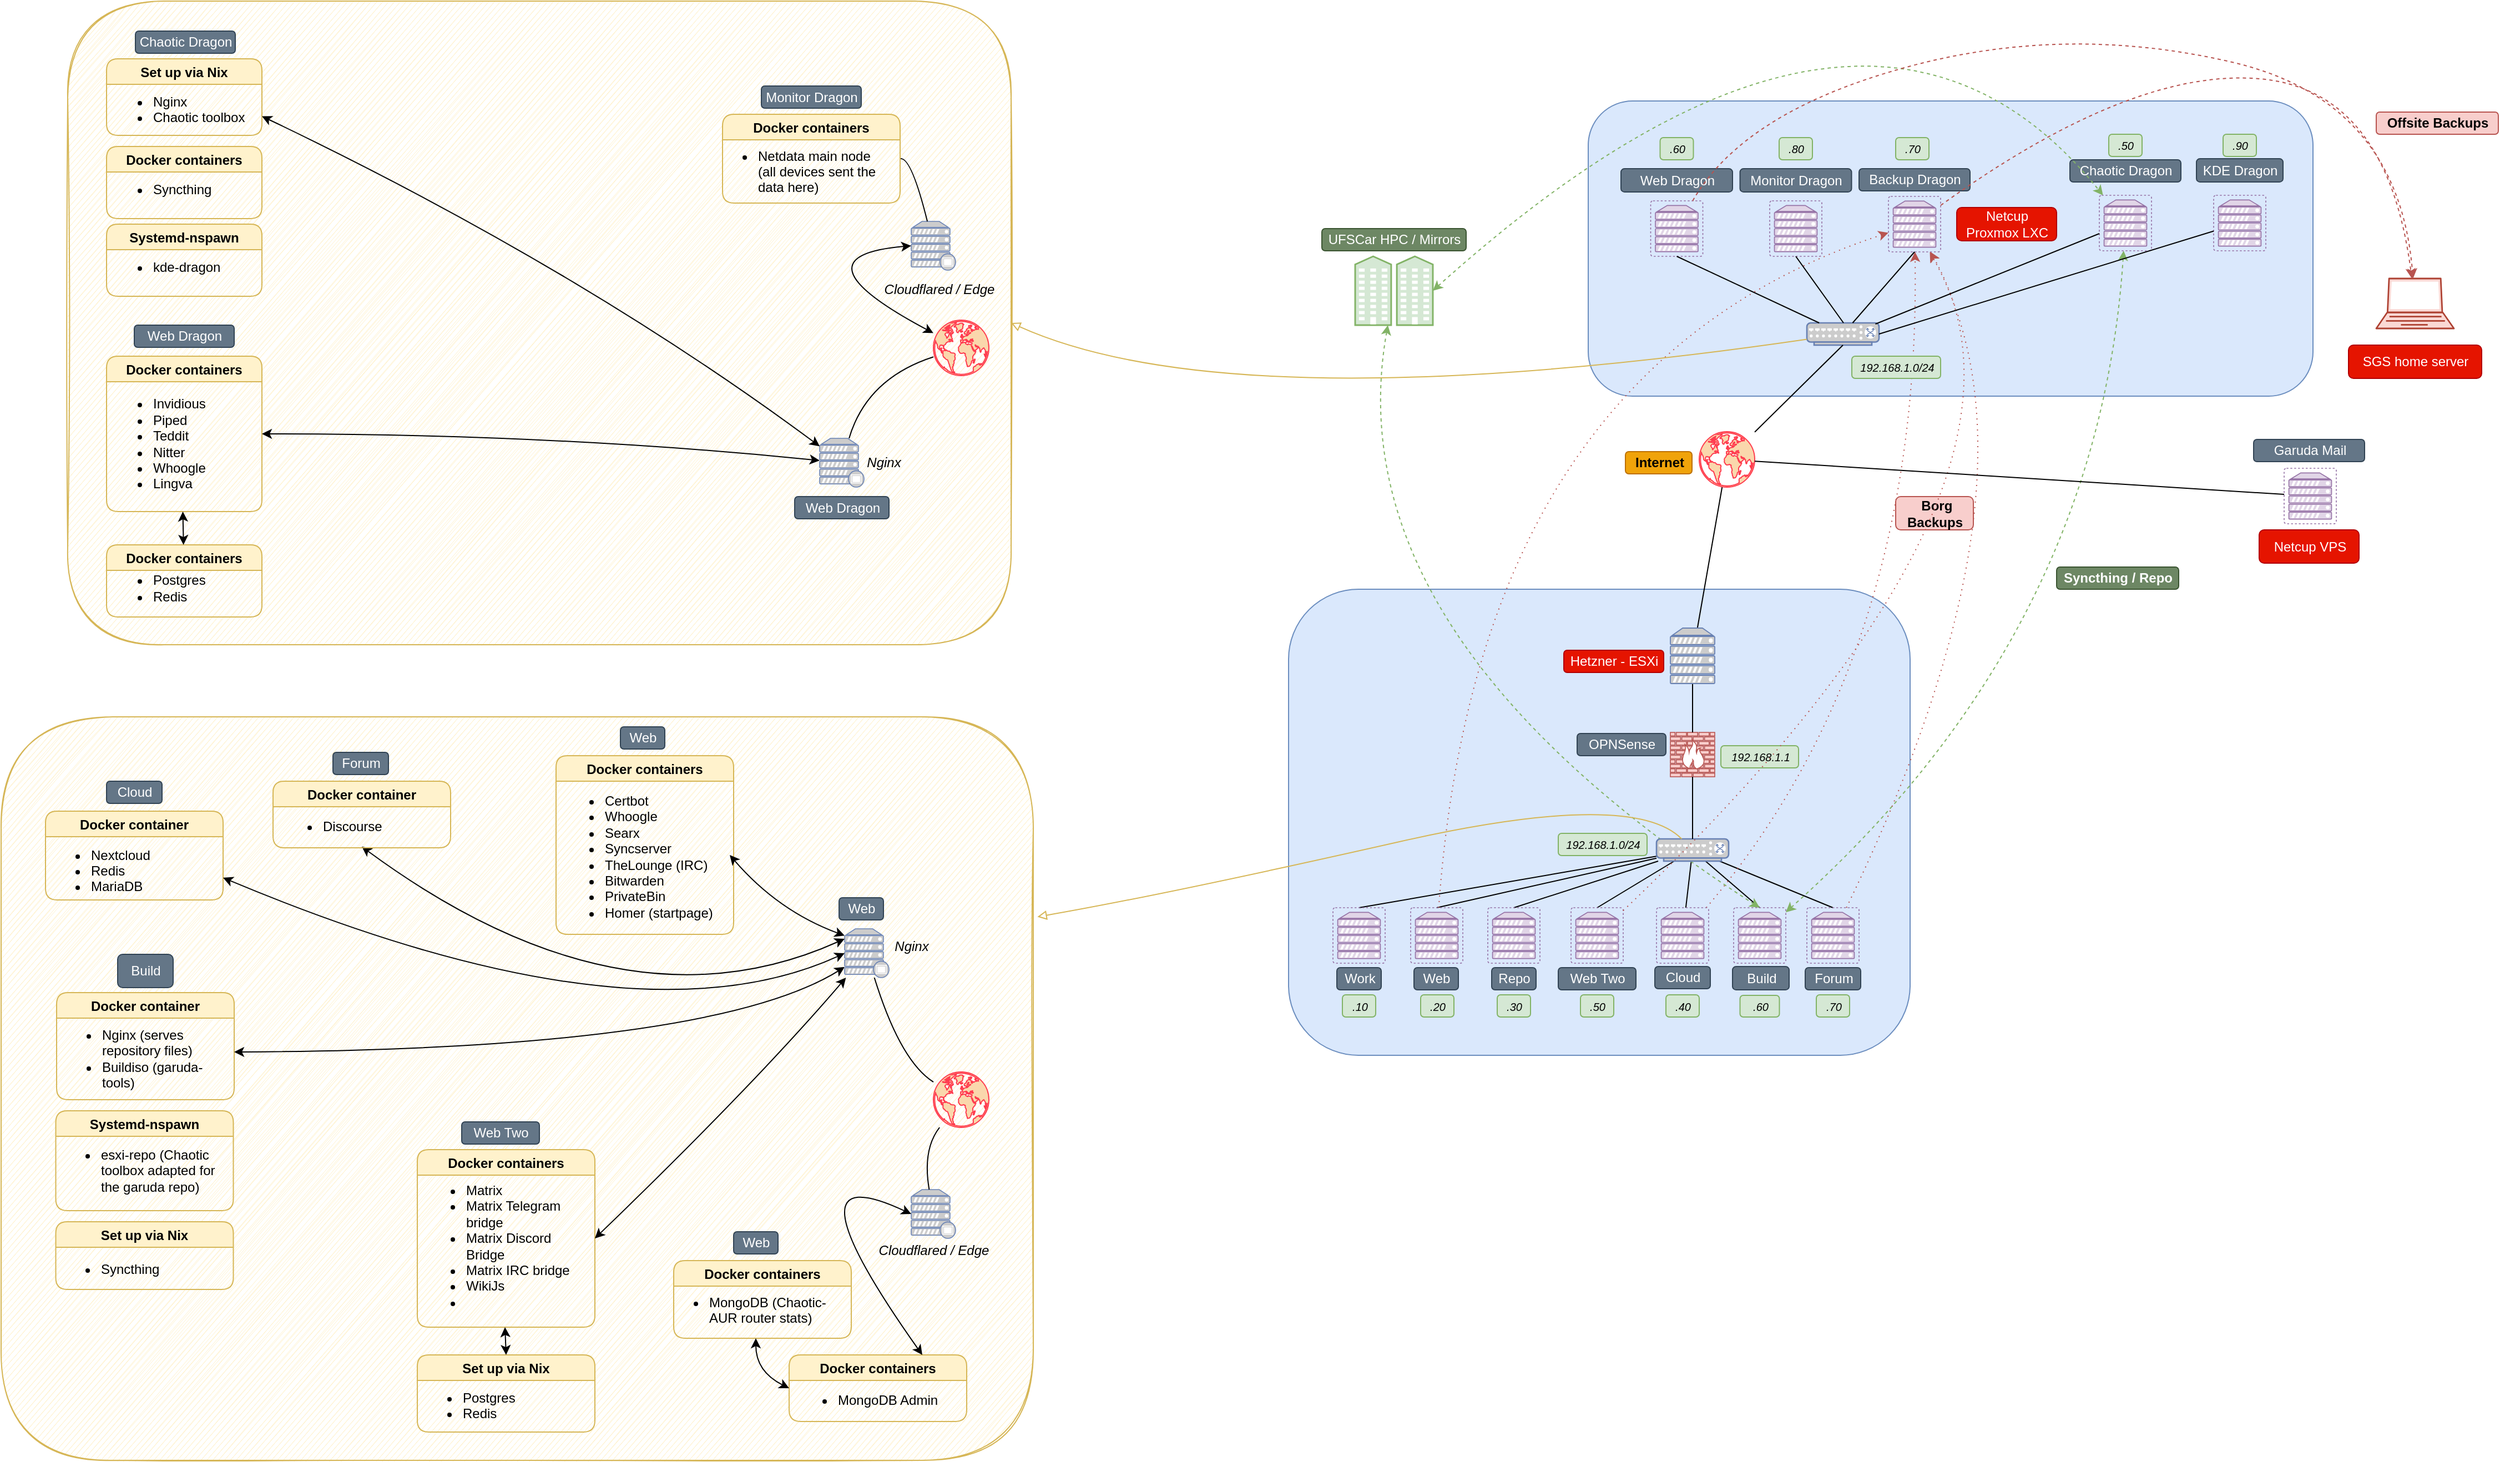 <mxfile version="20.8.16" type="device"><diagram id="fbA6EwuqEzyHCkb1Llvy" name="Page-1"><mxGraphModel dx="2993" dy="3014" grid="1" gridSize="10" guides="1" tooltips="1" connect="1" arrows="1" fold="1" page="1" pageScale="1" pageWidth="1200" pageHeight="1920" math="0" shadow="0"><root><mxCell id="0"/><mxCell id="1" parent="0"/><mxCell id="cu6wF_tERlRsYB8pE3Nw-59" value="" style="rounded=1;whiteSpace=wrap;html=1;fillColor=#dae8fc;strokeColor=#6c8ebf;fontFamily=Helvetica;" parent="1" vertex="1"><mxGeometry x="250" y="70" width="653" height="266" as="geometry"/></mxCell><mxCell id="cu6wF_tERlRsYB8pE3Nw-45" value="" style="rounded=1;whiteSpace=wrap;html=1;fillColor=#dae8fc;strokeColor=#6c8ebf;fontFamily=Helvetica;" parent="1" vertex="1"><mxGeometry x="-20" y="510" width="560" height="420" as="geometry"/></mxCell><mxCell id="cu6wF_tERlRsYB8pE3Nw-2" value="Internet" style="text;html=1;align=center;verticalAlign=middle;resizable=0;points=[];autosize=1;strokeColor=#BD7000;fillColor=#f0a30a;fontColor=#000000;rounded=1;fontFamily=Helvetica;fontStyle=1" parent="1" vertex="1"><mxGeometry x="283.5" y="386" width="60" height="20" as="geometry"/></mxCell><mxCell id="cu6wF_tERlRsYB8pE3Nw-15" value="Hetzner - ESXi" style="text;html=1;align=center;verticalAlign=middle;resizable=0;points=[];autosize=1;strokeColor=#B20000;fillColor=#e51400;fontColor=#ffffff;rounded=1;glass=0;fontFamily=Helvetica;" parent="1" vertex="1"><mxGeometry x="228" y="565" width="90" height="20" as="geometry"/></mxCell><mxCell id="cu6wF_tERlRsYB8pE3Nw-16" value="" style="verticalAlign=top;verticalLabelPosition=bottom;labelPosition=center;align=center;html=1;outlineConnect=0;fillColor=#f8cecc;strokeColor=#b85450;gradientDirection=north;strokeWidth=2;shape=mxgraph.networks.firewall;fontFamily=Helvetica;" parent="1" vertex="1"><mxGeometry x="324" y="639" width="40" height="40" as="geometry"/></mxCell><mxCell id="cu6wF_tERlRsYB8pE3Nw-17" value="OPNSense" style="text;html=1;align=center;verticalAlign=middle;resizable=0;points=[];autosize=1;strokeColor=#314354;fillColor=#647687;fontColor=#ffffff;rounded=1;fontFamily=Helvetica;" parent="1" vertex="1"><mxGeometry x="240" y="640" width="80" height="20" as="geometry"/></mxCell><mxCell id="cu6wF_tERlRsYB8pE3Nw-23" value="Web" style="text;html=1;align=center;verticalAlign=middle;resizable=0;points=[];autosize=1;strokeColor=#314354;fillColor=#647687;fontColor=#ffffff;rounded=1;fontFamily=Helvetica;" parent="1" vertex="1"><mxGeometry x="93" y="851" width="40" height="20" as="geometry"/></mxCell><mxCell id="cu6wF_tERlRsYB8pE3Nw-24" value="Repo" style="text;html=1;align=center;verticalAlign=middle;resizable=0;points=[];autosize=1;strokeColor=#314354;fillColor=#647687;fontColor=#ffffff;rounded=1;fontFamily=Helvetica;" parent="1" vertex="1"><mxGeometry x="163" y="851" width="40" height="20" as="geometry"/></mxCell><mxCell id="cu6wF_tERlRsYB8pE3Nw-28" value="Cloud" style="text;html=1;align=center;verticalAlign=middle;resizable=0;points=[];autosize=1;strokeColor=#314354;fillColor=#647687;fontColor=#ffffff;rounded=1;fontFamily=Helvetica;" parent="1" vertex="1"><mxGeometry x="310" y="850" width="50" height="20" as="geometry"/></mxCell><mxCell id="cu6wF_tERlRsYB8pE3Nw-30" value="Build" style="text;html=1;align=center;verticalAlign=middle;resizable=1;points=[];autosize=0;strokeColor=#314354;fillColor=#647687;fontColor=#ffffff;rounded=1;fontFamily=Helvetica;" parent="1" vertex="1"><mxGeometry x="380" y="850" width="51" height="21" as="geometry"/></mxCell><mxCell id="cu6wF_tERlRsYB8pE3Nw-32" value="Work" style="text;html=1;align=center;verticalAlign=middle;resizable=0;points=[];autosize=1;strokeColor=#314354;fillColor=#647687;fontColor=#ffffff;rounded=1;fontFamily=Helvetica;" parent="1" vertex="1"><mxGeometry x="23.5" y="851" width="40" height="20" as="geometry"/></mxCell><mxCell id="cu6wF_tERlRsYB8pE3Nw-33" value="" style="endArrow=none;html=1;rounded=0;startArrow=none;fontFamily=Helvetica;exitX=0.5;exitY=0;exitDx=0;exitDy=0;exitPerimeter=0;" parent="1" source="gMbbyRp6VYRb28ZjmOgK-42" target="gMbbyRp6VYRb28ZjmOgK-39" edge="1"><mxGeometry width="50" height="50" relative="1" as="geometry"><mxPoint x="180" y="1040" as="sourcePoint"/><mxPoint x="160" y="680" as="targetPoint"/></mxGeometry></mxCell><mxCell id="cu6wF_tERlRsYB8pE3Nw-34" value="" style="endArrow=none;html=1;rounded=0;fontFamily=Helvetica;exitX=0.5;exitY=0;exitDx=0;exitDy=0;exitPerimeter=0;" parent="1" source="gMbbyRp6VYRb28ZjmOgK-45" target="gMbbyRp6VYRb28ZjmOgK-39" edge="1"><mxGeometry width="50" height="50" relative="1" as="geometry"><mxPoint x="213" y="811.801" as="sourcePoint"/><mxPoint x="243.84" y="678" as="targetPoint"/></mxGeometry></mxCell><mxCell id="cu6wF_tERlRsYB8pE3Nw-35" value="" style="endArrow=none;html=1;rounded=0;fontFamily=Helvetica;exitX=0.5;exitY=0;exitDx=0;exitDy=0;exitPerimeter=0;" parent="1" source="gMbbyRp6VYRb28ZjmOgK-46" target="gMbbyRp6VYRb28ZjmOgK-39" edge="1"><mxGeometry width="50" height="50" relative="1" as="geometry"><mxPoint x="293" y="800.31" as="sourcePoint"/><mxPoint x="272.742" y="650" as="targetPoint"/></mxGeometry></mxCell><mxCell id="cu6wF_tERlRsYB8pE3Nw-36" value="" style="endArrow=none;html=1;rounded=0;fontFamily=Helvetica;" parent="1" source="gMbbyRp6VYRb28ZjmOgK-47" target="gMbbyRp6VYRb28ZjmOgK-39" edge="1"><mxGeometry width="50" height="50" relative="1" as="geometry"><mxPoint x="349.403" y="797" as="sourcePoint"/><mxPoint x="283.065" y="650" as="targetPoint"/></mxGeometry></mxCell><mxCell id="cu6wF_tERlRsYB8pE3Nw-37" value="" style="endArrow=none;html=1;rounded=0;fontFamily=Helvetica;exitX=0.5;exitY=0;exitDx=0;exitDy=0;exitPerimeter=0;" parent="1" source="gMbbyRp6VYRb28ZjmOgK-48" target="gMbbyRp6VYRb28ZjmOgK-39" edge="1"><mxGeometry width="50" height="50" relative="1" as="geometry"><mxPoint x="413" y="804.697" as="sourcePoint"/><mxPoint x="293.065" y="660" as="targetPoint"/></mxGeometry></mxCell><mxCell id="cu6wF_tERlRsYB8pE3Nw-38" value="" style="endArrow=none;html=1;rounded=0;fontFamily=Helvetica;exitX=0.5;exitY=0;exitDx=0;exitDy=0;exitPerimeter=0;" parent="1" source="gMbbyRp6VYRb28ZjmOgK-49" target="gMbbyRp6VYRb28ZjmOgK-39" edge="1"><mxGeometry width="50" height="50" relative="1" as="geometry"><mxPoint x="493" y="812.888" as="sourcePoint"/><mxPoint x="303.065" y="670" as="targetPoint"/></mxGeometry></mxCell><mxCell id="cu6wF_tERlRsYB8pE3Nw-40" value="Forum" style="text;html=1;align=center;verticalAlign=middle;resizable=0;points=[];autosize=1;strokeColor=#314354;fillColor=#647687;fontColor=#ffffff;rounded=1;fontFamily=Helvetica;" parent="1" vertex="1"><mxGeometry x="445.5" y="851" width="50" height="20" as="geometry"/></mxCell><mxCell id="cu6wF_tERlRsYB8pE3Nw-41" value="" style="endArrow=none;html=1;rounded=0;fontFamily=Helvetica;exitX=0.5;exitY=0;exitDx=0;exitDy=0;exitPerimeter=0;" parent="1" source="gMbbyRp6VYRb28ZjmOgK-50" target="gMbbyRp6VYRb28ZjmOgK-39" edge="1"><mxGeometry width="50" height="50" relative="1" as="geometry"><mxPoint x="573" y="815.815" as="sourcePoint"/><mxPoint x="340" y="673.158" as="targetPoint"/></mxGeometry></mxCell><mxCell id="cu6wF_tERlRsYB8pE3Nw-42" value="" style="endArrow=none;html=1;rounded=0;fontFamily=Helvetica;" parent="1" source="cu6wF_tERlRsYB8pE3Nw-16" target="gMbbyRp6VYRb28ZjmOgK-53" edge="1"><mxGeometry width="50" height="50" relative="1" as="geometry"><mxPoint x="290" y="630" as="sourcePoint"/><mxPoint x="344.663" y="600" as="targetPoint"/></mxGeometry></mxCell><mxCell id="cu6wF_tERlRsYB8pE3Nw-54" value="" style="endArrow=none;html=1;rounded=0;fontFamily=Helvetica;" parent="1" source="gMbbyRp6VYRb28ZjmOgK-53" target="gMbbyRp6VYRb28ZjmOgK-61" edge="1"><mxGeometry width="50" height="50" relative="1" as="geometry"><mxPoint x="344.797" y="540" as="sourcePoint"/><mxPoint x="344" y="445" as="targetPoint"/></mxGeometry></mxCell><mxCell id="cu6wF_tERlRsYB8pE3Nw-57" value="Backup Dragon" style="text;html=1;align=center;verticalAlign=middle;resizable=0;points=[];autosize=1;strokeColor=#314354;fillColor=#647687;fontColor=#ffffff;rounded=1;fontFamily=Helvetica;" parent="1" vertex="1"><mxGeometry x="494" y="131" width="100" height="20" as="geometry"/></mxCell><mxCell id="cu6wF_tERlRsYB8pE3Nw-58" value="Chaotic Dragon" style="text;html=1;align=center;verticalAlign=middle;resizable=0;points=[];autosize=1;strokeColor=#314354;fillColor=#647687;fontColor=#ffffff;rounded=1;fontFamily=Helvetica;" parent="1" vertex="1"><mxGeometry x="684" y="123" width="100" height="20" as="geometry"/></mxCell><mxCell id="cu6wF_tERlRsYB8pE3Nw-60" value="Netcup &lt;br&gt;Proxmox LXC" style="text;html=1;align=center;verticalAlign=middle;resizable=0;points=[];autosize=1;strokeColor=#B20000;fillColor=#e51400;fontColor=#ffffff;rounded=1;fontFamily=Helvetica;" parent="1" vertex="1"><mxGeometry x="582" y="166" width="90" height="30" as="geometry"/></mxCell><mxCell id="gMbbyRp6VYRb28ZjmOgK-2" value="" style="verticalAlign=top;verticalLabelPosition=bottom;labelPosition=center;align=center;html=1;outlineConnect=0;fillColor=#fad9d5;strokeColor=#ae4132;gradientDirection=north;strokeWidth=2;shape=mxgraph.networks.laptop;fontFamily=Helvetica;" parent="1" vertex="1"><mxGeometry x="960" y="230" width="70" height="45" as="geometry"/></mxCell><mxCell id="gMbbyRp6VYRb28ZjmOgK-5" value="" style="endArrow=classic;html=1;fillColor=#f8cecc;strokeColor=#b85450;curved=1;dashed=1;fontFamily=Helvetica;" parent="1" source="gMbbyRp6VYRb28ZjmOgK-56" target="gMbbyRp6VYRb28ZjmOgK-2" edge="1"><mxGeometry width="50" height="50" relative="1" as="geometry"><mxPoint x="567" y="171.767" as="sourcePoint"/><mxPoint x="910" y="330" as="targetPoint"/><Array as="points"><mxPoint x="740" y="40"/><mxPoint x="970" y="60"/></Array></mxGeometry></mxCell><mxCell id="gMbbyRp6VYRb28ZjmOgK-6" value="Offsite Backups" style="text;html=1;align=center;verticalAlign=middle;resizable=0;points=[];autosize=1;strokeColor=#b85450;fillColor=#f8cecc;rounded=1;fontFamily=Helvetica;fontStyle=1" parent="1" vertex="1"><mxGeometry x="960" y="80" width="110" height="20" as="geometry"/></mxCell><mxCell id="gMbbyRp6VYRb28ZjmOgK-7" value="" style="curved=1;endArrow=classic;html=1;rounded=0;fillColor=#d5e8d4;strokeColor=#82b366;dashed=1;endFill=1;startArrow=classic;startFill=1;fontFamily=Helvetica;" parent="1" source="gMbbyRp6VYRb28ZjmOgK-48" target="gMbbyRp6VYRb28ZjmOgK-57" edge="1"><mxGeometry width="50" height="50" relative="1" as="geometry"><mxPoint x="100.638" y="205.0" as="sourcePoint"/><mxPoint x="687" y="173.897" as="targetPoint"/><Array as="points"><mxPoint x="710" y="550"/></Array></mxGeometry></mxCell><mxCell id="gMbbyRp6VYRb28ZjmOgK-14" value="" style="endArrow=classic;html=1;fillColor=#f8cecc;strokeColor=#b85450;curved=1;dashed=1;dashPattern=1 4;fontFamily=Helvetica;" parent="1" source="gMbbyRp6VYRb28ZjmOgK-42" target="gMbbyRp6VYRb28ZjmOgK-56" edge="1"><mxGeometry width="50" height="50" relative="1" as="geometry"><mxPoint x="114.807" y="797" as="sourcePoint"/><mxPoint x="527" y="193.196" as="targetPoint"/><Array as="points"><mxPoint x="150" y="310"/></Array></mxGeometry></mxCell><mxCell id="gMbbyRp6VYRb28ZjmOgK-15" value="" style="endArrow=classic;html=1;fillColor=#f8cecc;strokeColor=#b85450;curved=1;dashed=1;dashPattern=1 4;fontFamily=Helvetica;" parent="1" source="gMbbyRp6VYRb28ZjmOgK-50" target="gMbbyRp6VYRb28ZjmOgK-56" edge="1"><mxGeometry width="50" height="50" relative="1" as="geometry"><mxPoint x="597.672" y="797" as="sourcePoint"/><mxPoint x="560.789" y="212" as="targetPoint"/><Array as="points"><mxPoint x="670" y="410"/></Array></mxGeometry></mxCell><mxCell id="gMbbyRp6VYRb28ZjmOgK-16" value="" style="endArrow=classic;html=1;fillColor=#f8cecc;strokeColor=#b85450;curved=1;dashed=1;dashPattern=1 4;fontFamily=Helvetica;" parent="1" source="gMbbyRp6VYRb28ZjmOgK-47" target="gMbbyRp6VYRb28ZjmOgK-56" edge="1"><mxGeometry width="50" height="50" relative="1" as="geometry"><mxPoint x="371.643" y="797" as="sourcePoint"/><mxPoint x="547.196" y="212" as="targetPoint"/><Array as="points"><mxPoint x="550" y="570"/></Array></mxGeometry></mxCell><mxCell id="gMbbyRp6VYRb28ZjmOgK-18" value="&amp;nbsp;Borg &lt;br&gt;Backups" style="text;html=1;align=center;verticalAlign=middle;resizable=0;points=[];autosize=1;strokeColor=#b85450;fillColor=#f8cecc;rounded=1;fontFamily=Helvetica;fontStyle=1" parent="1" vertex="1"><mxGeometry x="527" y="426.5" width="70" height="30" as="geometry"/></mxCell><mxCell id="gMbbyRp6VYRb28ZjmOgK-22" value="" style="verticalAlign=top;verticalLabelPosition=bottom;labelPosition=center;align=center;html=1;outlineConnect=0;fillColor=#d5e8d4;strokeColor=#82b366;gradientDirection=north;strokeWidth=2;shape=mxgraph.networks.community;rounded=1;glass=0;fontFamily=Helvetica;" parent="1" vertex="1"><mxGeometry x="40" y="210" width="70" height="62" as="geometry"/></mxCell><mxCell id="gMbbyRp6VYRb28ZjmOgK-25" value="" style="curved=1;endArrow=classic;html=1;rounded=0;fillColor=#d5e8d4;strokeColor=#82b366;dashed=1;endFill=1;startArrow=classic;startFill=1;fontFamily=Helvetica;entryX=0.5;entryY=0;entryDx=0;entryDy=0;entryPerimeter=0;" parent="1" source="gMbbyRp6VYRb28ZjmOgK-22" target="gMbbyRp6VYRb28ZjmOgK-48" edge="1"><mxGeometry width="50" height="50" relative="1" as="geometry"><mxPoint x="92.727" y="280" as="sourcePoint"/><mxPoint x="178.188" y="797" as="targetPoint"/><Array as="points"><mxPoint x="20" y="550"/></Array></mxGeometry></mxCell><mxCell id="gMbbyRp6VYRb28ZjmOgK-26" value="" style="curved=1;endArrow=classic;html=1;rounded=0;fillColor=#d5e8d4;strokeColor=#82b366;dashed=1;endFill=1;startArrow=classic;startFill=1;exitX=1;exitY=0.5;exitDx=0;exitDy=0;exitPerimeter=0;fontFamily=Helvetica;" parent="1" source="gMbbyRp6VYRb28ZjmOgK-22" target="gMbbyRp6VYRb28ZjmOgK-57" edge="1"><mxGeometry width="50" height="50" relative="1" as="geometry"><mxPoint x="-150.909" y="142" as="sourcePoint"/><mxPoint x="689.576" y="162" as="targetPoint"/><Array as="points"><mxPoint x="500" y="-110"/></Array></mxGeometry></mxCell><mxCell id="gMbbyRp6VYRb28ZjmOgK-27" value="UFSCar HPC / Mirrors" style="text;html=1;align=center;verticalAlign=middle;resizable=0;points=[];autosize=1;strokeColor=#3A5431;fillColor=#6d8764;fontFamily=Helvetica;fontColor=#ffffff;rounded=1;" parent="1" vertex="1"><mxGeometry x="10" y="185" width="130" height="20" as="geometry"/></mxCell><mxCell id="gMbbyRp6VYRb28ZjmOgK-30" value="192.168.1.0/24" style="text;html=1;align=center;verticalAlign=middle;resizable=0;points=[];autosize=1;strokeColor=#82b366;fillColor=#d5e8d4;fontFamily=Helvetica;fontStyle=2;fontSize=10;rounded=1;" parent="1" vertex="1"><mxGeometry x="223" y="730" width="80" height="20" as="geometry"/></mxCell><mxCell id="gMbbyRp6VYRb28ZjmOgK-31" value=".20" style="text;html=1;align=center;verticalAlign=middle;resizable=0;points=[];autosize=1;strokeColor=#82b366;fillColor=#d5e8d4;fontFamily=Helvetica;fontStyle=2;fontSize=10;rounded=1;" parent="1" vertex="1"><mxGeometry x="99" y="875.5" width="30" height="20" as="geometry"/></mxCell><mxCell id="gMbbyRp6VYRb28ZjmOgK-32" value=".30" style="text;html=1;align=center;verticalAlign=middle;resizable=0;points=[];autosize=1;strokeColor=#82b366;fillColor=#d5e8d4;fontFamily=Helvetica;fontStyle=2;fontSize=10;rounded=1;" parent="1" vertex="1"><mxGeometry x="168" y="875.5" width="30" height="20" as="geometry"/></mxCell><mxCell id="gMbbyRp6VYRb28ZjmOgK-33" value=".50" style="text;html=1;align=center;verticalAlign=middle;resizable=0;points=[];autosize=1;strokeColor=#82b366;fillColor=#d5e8d4;fontFamily=Helvetica;fontStyle=2;fontSize=10;rounded=1;" parent="1" vertex="1"><mxGeometry x="243" y="875.5" width="30" height="20" as="geometry"/></mxCell><mxCell id="gMbbyRp6VYRb28ZjmOgK-35" value=".40" style="text;html=1;align=center;verticalAlign=middle;resizable=0;points=[];autosize=1;strokeColor=#82b366;fillColor=#d5e8d4;fontFamily=Helvetica;fontStyle=2;fontSize=10;rounded=1;" parent="1" vertex="1"><mxGeometry x="320" y="875.5" width="30" height="20" as="geometry"/></mxCell><mxCell id="gMbbyRp6VYRb28ZjmOgK-36" value=".10" style="text;html=1;align=center;verticalAlign=middle;resizable=0;points=[];autosize=1;strokeColor=#82b366;fillColor=#d5e8d4;fontFamily=Helvetica;fontStyle=2;fontSize=10;rounded=1;" parent="1" vertex="1"><mxGeometry x="28.5" y="875.5" width="30" height="20" as="geometry"/></mxCell><mxCell id="gMbbyRp6VYRb28ZjmOgK-37" value=".70" style="text;html=1;align=center;verticalAlign=middle;resizable=0;points=[];autosize=1;strokeColor=#82b366;fillColor=#d5e8d4;fontFamily=Helvetica;fontStyle=2;fontSize=10;rounded=1;" parent="1" vertex="1"><mxGeometry x="455.5" y="875.5" width="30" height="20" as="geometry"/></mxCell><mxCell id="gMbbyRp6VYRb28ZjmOgK-38" value="SGS home server" style="text;html=1;align=center;verticalAlign=middle;resizable=0;points=[];autosize=1;strokeColor=#B20000;fillColor=#e51400;fontFamily=Helvetica;fontColor=#ffffff;rounded=1;" parent="1" vertex="1"><mxGeometry x="935" y="290" width="120" height="30" as="geometry"/></mxCell><mxCell id="gMbbyRp6VYRb28ZjmOgK-39" value="" style="fontColor=#0066CC;verticalAlign=top;verticalLabelPosition=bottom;labelPosition=center;align=center;html=1;outlineConnect=0;fillColor=#CCCCCC;strokeColor=#6881B3;gradientColor=none;gradientDirection=north;strokeWidth=2;shape=mxgraph.networks.switch;rounded=1;glass=0;fontFamily=Helvetica;" parent="1" vertex="1"><mxGeometry x="311.5" y="735" width="65" height="20" as="geometry"/></mxCell><mxCell id="gMbbyRp6VYRb28ZjmOgK-40" value="" style="endArrow=none;html=1;rounded=0;entryX=0.5;entryY=1;entryDx=0;entryDy=0;entryPerimeter=0;fontFamily=Helvetica;" parent="1" source="gMbbyRp6VYRb28ZjmOgK-39" target="cu6wF_tERlRsYB8pE3Nw-16" edge="1"><mxGeometry width="50" height="50" relative="1" as="geometry"><mxPoint x="143" y="824.069" as="sourcePoint"/><mxPoint x="329.783" y="750" as="targetPoint"/></mxGeometry></mxCell><mxCell id="gMbbyRp6VYRb28ZjmOgK-42" value="" style="verticalAlign=top;verticalLabelPosition=bottom;labelPosition=center;align=center;html=1;outlineConnect=0;fillColor=#e1d5e7;strokeColor=#9673a6;gradientDirection=north;strokeWidth=2;shape=mxgraph.networks.virtual_server;rounded=1;glass=0;fontFamily=Helvetica;" parent="1" vertex="1"><mxGeometry x="90" y="797" width="47" height="50" as="geometry"/></mxCell><mxCell id="gMbbyRp6VYRb28ZjmOgK-45" value="" style="verticalAlign=top;verticalLabelPosition=bottom;labelPosition=center;align=center;html=1;outlineConnect=0;fillColor=#e1d5e7;strokeColor=#9673a6;gradientDirection=north;strokeWidth=2;shape=mxgraph.networks.virtual_server;rounded=1;glass=0;fontFamily=Helvetica;" parent="1" vertex="1"><mxGeometry x="159.5" y="797" width="47" height="50" as="geometry"/></mxCell><mxCell id="gMbbyRp6VYRb28ZjmOgK-46" value="" style="verticalAlign=top;verticalLabelPosition=bottom;labelPosition=center;align=center;html=1;outlineConnect=0;fillColor=#e1d5e7;strokeColor=#9673a6;gradientDirection=north;strokeWidth=2;shape=mxgraph.networks.virtual_server;rounded=1;glass=0;fontFamily=Helvetica;" parent="1" vertex="1"><mxGeometry x="234.5" y="797" width="47" height="50" as="geometry"/></mxCell><mxCell id="gMbbyRp6VYRb28ZjmOgK-47" value="" style="verticalAlign=top;verticalLabelPosition=bottom;labelPosition=center;align=center;html=1;outlineConnect=0;fillColor=#e1d5e7;strokeColor=#9673a6;gradientDirection=north;strokeWidth=2;shape=mxgraph.networks.virtual_server;rounded=1;glass=0;fontFamily=Helvetica;" parent="1" vertex="1"><mxGeometry x="311.5" y="797" width="47" height="50" as="geometry"/></mxCell><mxCell id="gMbbyRp6VYRb28ZjmOgK-48" value="" style="verticalAlign=top;verticalLabelPosition=bottom;labelPosition=center;align=center;html=1;outlineConnect=0;fillColor=#e1d5e7;strokeColor=#9673a6;gradientDirection=north;strokeWidth=2;shape=mxgraph.networks.virtual_server;rounded=1;glass=0;fontFamily=Helvetica;" parent="1" vertex="1"><mxGeometry x="381" y="797" width="47" height="50" as="geometry"/></mxCell><mxCell id="gMbbyRp6VYRb28ZjmOgK-49" value="" style="verticalAlign=top;verticalLabelPosition=bottom;labelPosition=center;align=center;html=1;outlineConnect=0;fillColor=#e1d5e7;strokeColor=#9673a6;gradientDirection=north;strokeWidth=2;shape=mxgraph.networks.virtual_server;rounded=1;glass=0;fontFamily=Helvetica;" parent="1" vertex="1"><mxGeometry x="20" y="797" width="47" height="50" as="geometry"/></mxCell><mxCell id="gMbbyRp6VYRb28ZjmOgK-50" value="" style="verticalAlign=top;verticalLabelPosition=bottom;labelPosition=center;align=center;html=1;outlineConnect=0;fillColor=#e1d5e7;strokeColor=#9673a6;gradientDirection=north;strokeWidth=2;shape=mxgraph.networks.virtual_server;rounded=1;glass=0;fontFamily=Helvetica;" parent="1" vertex="1"><mxGeometry x="447" y="797" width="47" height="50" as="geometry"/></mxCell><mxCell id="gMbbyRp6VYRb28ZjmOgK-53" value="" style="fontColor=#0066CC;verticalAlign=top;verticalLabelPosition=bottom;labelPosition=center;align=center;html=1;outlineConnect=0;fillColor=#CCCCCC;strokeColor=#6881B3;gradientColor=none;gradientDirection=north;strokeWidth=2;shape=mxgraph.networks.server;rounded=1;glass=0;fontFamily=Helvetica;" parent="1" vertex="1"><mxGeometry x="324" y="545" width="40" height="50" as="geometry"/></mxCell><mxCell id="gMbbyRp6VYRb28ZjmOgK-56" value="" style="verticalAlign=top;verticalLabelPosition=bottom;labelPosition=center;align=center;html=1;outlineConnect=0;fillColor=#e1d5e7;strokeColor=#9673a6;gradientDirection=north;strokeWidth=2;shape=mxgraph.networks.virtual_server;rounded=1;glass=0;fontFamily=Helvetica;" parent="1" vertex="1"><mxGeometry x="520.5" y="156" width="47" height="50" as="geometry"/></mxCell><mxCell id="gMbbyRp6VYRb28ZjmOgK-57" value="" style="verticalAlign=top;verticalLabelPosition=bottom;labelPosition=center;align=center;html=1;outlineConnect=0;fillColor=#e1d5e7;strokeColor=#9673a6;gradientDirection=north;strokeWidth=2;shape=mxgraph.networks.virtual_server;rounded=1;glass=0;fontFamily=Helvetica;" parent="1" vertex="1"><mxGeometry x="710.5" y="155" width="47" height="50" as="geometry"/></mxCell><mxCell id="gMbbyRp6VYRb28ZjmOgK-59" value="192.168.1.1" style="text;html=1;align=center;verticalAlign=middle;resizable=0;points=[];autosize=1;strokeColor=#82b366;fillColor=#d5e8d4;fontFamily=Helvetica;fontStyle=2;fontSize=10;rounded=1;" parent="1" vertex="1"><mxGeometry x="369.5" y="651" width="70" height="20" as="geometry"/></mxCell><mxCell id="gMbbyRp6VYRb28ZjmOgK-61" value="" style="sketch=0;pointerEvents=1;shadow=0;dashed=0;html=1;strokeColor=#FF3B4E;fillColor=#fad7ac;aspect=fixed;labelPosition=center;verticalLabelPosition=bottom;verticalAlign=top;align=center;outlineConnect=0;shape=mxgraph.vvd.networking;rounded=1;glass=0;fontFamily=Helvetica;" parent="1" vertex="1"><mxGeometry x="350" y="368" width="50" height="50" as="geometry"/></mxCell><mxCell id="dSQ7tXZ29Ne0D6Lt9NI8-1" value="" style="endArrow=classic;html=1;fillColor=#f8cecc;strokeColor=#b85450;curved=1;dashed=1;dashPattern=1 4;fontFamily=Helvetica;" parent="1" source="gMbbyRp6VYRb28ZjmOgK-46" target="gMbbyRp6VYRb28ZjmOgK-56" edge="1"><mxGeometry width="50" height="50" relative="1" as="geometry"><mxPoint x="673.907" y="794" as="sourcePoint"/><mxPoint x="570.428" y="216" as="targetPoint"/><Array as="points"><mxPoint x="680" y="420"/></Array></mxGeometry></mxCell><mxCell id="BNATxquZqMa3mbNYK0XO-2" value="" style="rounded=1;whiteSpace=wrap;html=1;arcSize=15;fillColor=#fff2cc;strokeColor=#d6b656;shadow=0;sketch=1;" parent="1" vertex="1"><mxGeometry x="-1120" y="-20" width="850" height="580" as="geometry"/></mxCell><mxCell id="BNATxquZqMa3mbNYK0XO-8" value="Docker containers" style="swimlane;rounded=1;fillColor=#fff2cc;strokeColor=#d6b656;" parent="1" vertex="1"><mxGeometry x="-1085" y="300" width="140" height="140" as="geometry"/></mxCell><mxCell id="BNATxquZqMa3mbNYK0XO-7" value="&lt;ul&gt;&lt;li&gt;Invidious&lt;/li&gt;&lt;li&gt;Piped&lt;/li&gt;&lt;li&gt;Teddit&lt;/li&gt;&lt;li&gt;Nitter&lt;/li&gt;&lt;li&gt;Whoogle&lt;/li&gt;&lt;li&gt;Lingva&lt;/li&gt;&lt;/ul&gt;" style="text;strokeColor=none;fillColor=none;html=1;whiteSpace=wrap;verticalAlign=middle;overflow=hidden;" parent="BNATxquZqMa3mbNYK0XO-8" vertex="1"><mxGeometry y="17.5" width="135" height="122.5" as="geometry"/></mxCell><mxCell id="BNATxquZqMa3mbNYK0XO-11" value="Docker containers" style="swimlane;rounded=1;fillColor=#fff2cc;strokeColor=#d6b656;" parent="1" vertex="1"><mxGeometry x="-1085" y="470" width="140" height="65" as="geometry"/></mxCell><mxCell id="BNATxquZqMa3mbNYK0XO-12" value="&lt;ul&gt;&lt;li&gt;Postgres&lt;/li&gt;&lt;li&gt;Redis&lt;/li&gt;&lt;/ul&gt;" style="text;strokeColor=none;fillColor=none;html=1;whiteSpace=wrap;verticalAlign=middle;overflow=hidden;" parent="BNATxquZqMa3mbNYK0XO-11" vertex="1"><mxGeometry y="7" width="125" height="63" as="geometry"/></mxCell><mxCell id="BNATxquZqMa3mbNYK0XO-17" value="" style="sketch=0;pointerEvents=1;shadow=0;dashed=0;html=1;strokeColor=#FF3B4E;fillColor=#fad7ac;aspect=fixed;labelPosition=center;verticalLabelPosition=bottom;verticalAlign=top;align=center;outlineConnect=0;shape=mxgraph.vvd.networking;rounded=1;glass=0;fontFamily=Helvetica;" parent="1" vertex="1"><mxGeometry x="-340" y="267.5" width="50" height="50" as="geometry"/></mxCell><mxCell id="BNATxquZqMa3mbNYK0XO-21" value="" style="endArrow=classic;startArrow=classic;html=1;rounded=0;" parent="1" source="BNATxquZqMa3mbNYK0XO-11" target="BNATxquZqMa3mbNYK0XO-7" edge="1"><mxGeometry width="100" height="100" relative="1" as="geometry"><mxPoint x="-550" y="285" as="sourcePoint"/><mxPoint x="-450" y="185" as="targetPoint"/></mxGeometry></mxCell><mxCell id="c97wL4fwkyiYJldBAZko-5" value="" style="rounded=1;whiteSpace=wrap;html=1;arcSize=15;fillColor=#fff2cc;strokeColor=#d6b656;shadow=0;sketch=1;" parent="1" vertex="1"><mxGeometry x="-1180" y="625" width="930" height="670" as="geometry"/></mxCell><mxCell id="c97wL4fwkyiYJldBAZko-6" value="" style="curved=1;endArrow=none;html=1;exitX=1.004;exitY=0.269;exitDx=0;exitDy=0;startArrow=block;startFill=0;endFill=0;fillColor=#fff2cc;strokeColor=#d6b656;exitPerimeter=0;" parent="1" source="c97wL4fwkyiYJldBAZko-5" target="gMbbyRp6VYRb28ZjmOgK-39" edge="1"><mxGeometry width="50" height="50" relative="1" as="geometry"><mxPoint x="-740" y="547" as="sourcePoint"/><mxPoint x="204" y="810" as="targetPoint"/><Array as="points"><mxPoint x="-130" y="785"/><mxPoint x="290" y="690"/></Array></mxGeometry></mxCell><mxCell id="c97wL4fwkyiYJldBAZko-7" value="" style="sketch=0;pointerEvents=1;shadow=0;dashed=0;html=1;strokeColor=#FF3B4E;fillColor=#fad7ac;aspect=fixed;labelPosition=center;verticalLabelPosition=bottom;verticalAlign=top;align=center;outlineConnect=0;shape=mxgraph.vvd.networking;rounded=1;glass=0;fontFamily=Helvetica;" parent="1" vertex="1"><mxGeometry x="-340" y="945" width="50" height="50" as="geometry"/></mxCell><mxCell id="c97wL4fwkyiYJldBAZko-15" value="Web" style="text;html=1;align=center;verticalAlign=middle;resizable=0;points=[];autosize=1;strokeColor=#314354;fillColor=#647687;fontColor=#ffffff;rounded=1;fontFamily=Helvetica;" parent="1" vertex="1"><mxGeometry x="-425" y="788" width="40" height="20" as="geometry"/></mxCell><mxCell id="c97wL4fwkyiYJldBAZko-18" value="Cloud" style="text;html=1;align=center;verticalAlign=middle;resizable=1;points=[];autosize=0;strokeColor=#314354;fillColor=#647687;fontColor=#ffffff;rounded=1;fontFamily=Helvetica;" parent="1" vertex="1"><mxGeometry x="-1085" y="683" width="50" height="20" as="geometry"/></mxCell><mxCell id="c97wL4fwkyiYJldBAZko-21" value="Forum" style="text;html=1;align=center;verticalAlign=middle;resizable=0;points=[];autosize=1;strokeColor=#314354;fillColor=#647687;fontColor=#ffffff;rounded=1;fontFamily=Helvetica;" parent="1" vertex="1"><mxGeometry x="-881" y="657" width="50" height="20" as="geometry"/></mxCell><mxCell id="c97wL4fwkyiYJldBAZko-28" value="Web Two" style="text;html=1;align=center;verticalAlign=middle;resizable=0;points=[];autosize=1;strokeColor=#314354;fillColor=#647687;fontColor=#ffffff;rounded=1;fontFamily=Helvetica;" parent="1" vertex="1"><mxGeometry x="-765" y="990" width="70" height="20" as="geometry"/></mxCell><mxCell id="c97wL4fwkyiYJldBAZko-48" value="Nginx" style="text;html=1;align=center;verticalAlign=middle;resizable=0;points=[];autosize=1;strokeColor=none;fillColor=none;fontStyle=2" parent="1" vertex="1"><mxGeometry x="-385" y="822" width="50" height="20" as="geometry"/></mxCell><mxCell id="c97wL4fwkyiYJldBAZko-49" value="Docker containers" style="swimlane;rounded=1;fillColor=#fff2cc;strokeColor=#d6b656;" parent="1" vertex="1"><mxGeometry x="-680" y="660" width="160" height="161" as="geometry"/></mxCell><mxCell id="c97wL4fwkyiYJldBAZko-50" value="&lt;ul&gt;&lt;li&gt;Certbot&lt;/li&gt;&lt;li&gt;Whoogle&lt;/li&gt;&lt;li&gt;Searx&lt;/li&gt;&lt;li&gt;Syncserver&lt;/li&gt;&lt;li&gt;TheLounge (IRC)&lt;/li&gt;&lt;li&gt;Bitwarden&lt;/li&gt;&lt;li&gt;PrivateBin&lt;/li&gt;&lt;li&gt;Homer (startpage)&lt;/li&gt;&lt;/ul&gt;" style="text;strokeColor=none;fillColor=none;html=1;whiteSpace=wrap;verticalAlign=middle;overflow=hidden;" parent="c97wL4fwkyiYJldBAZko-49" vertex="1"><mxGeometry x="1.5" y="19" width="155" height="141" as="geometry"/></mxCell><mxCell id="c97wL4fwkyiYJldBAZko-51" value="" style="fontColor=#0066CC;verticalAlign=top;verticalLabelPosition=bottom;labelPosition=center;align=center;html=1;outlineConnect=0;fillColor=#CCCCCC;strokeColor=#6881B3;gradientColor=none;gradientDirection=north;strokeWidth=2;shape=mxgraph.networks.proxy_server;" parent="1" vertex="1"><mxGeometry x="-420" y="816" width="40" height="44" as="geometry"/></mxCell><mxCell id="c97wL4fwkyiYJldBAZko-52" value="" style="endArrow=none;html=1;curved=1;startArrow=none;startFill=0;endFill=0;" parent="1" source="c97wL4fwkyiYJldBAZko-7" target="c97wL4fwkyiYJldBAZko-51" edge="1"><mxGeometry width="50" height="50" relative="1" as="geometry"><mxPoint x="-345.2" y="918" as="sourcePoint"/><mxPoint x="-490" y="995" as="targetPoint"/><Array as="points"><mxPoint x="-370" y="935"/></Array></mxGeometry></mxCell><mxCell id="c97wL4fwkyiYJldBAZko-53" value="" style="endArrow=classic;html=1;curved=1;startArrow=classic;startFill=1;entryX=1;entryY=0.5;entryDx=0;entryDy=0;exitX=0;exitY=0.14;exitDx=0;exitDy=0;exitPerimeter=0;" parent="1" source="c97wL4fwkyiYJldBAZko-51" target="c97wL4fwkyiYJldBAZko-50" edge="1"><mxGeometry width="50" height="50" relative="1" as="geometry"><mxPoint x="-390" y="754" as="sourcePoint"/><mxPoint x="-590" y="728.483" as="targetPoint"/><Array as="points"><mxPoint x="-480" y="800"/></Array></mxGeometry></mxCell><mxCell id="c97wL4fwkyiYJldBAZko-54" value="" style="fontColor=#0066CC;verticalAlign=top;verticalLabelPosition=bottom;labelPosition=center;align=center;html=1;outlineConnect=0;fillColor=#CCCCCC;strokeColor=#6881B3;gradientColor=none;gradientDirection=north;strokeWidth=2;shape=mxgraph.networks.proxy_server;" parent="1" vertex="1"><mxGeometry x="-360" y="1051" width="40" height="44" as="geometry"/></mxCell><mxCell id="c97wL4fwkyiYJldBAZko-55" value="Cloudflared / Edge" style="text;html=1;align=center;verticalAlign=middle;resizable=0;points=[];autosize=1;strokeColor=none;fillColor=none;fontStyle=2" parent="1" vertex="1"><mxGeometry x="-395" y="1096" width="110" height="20" as="geometry"/></mxCell><mxCell id="c97wL4fwkyiYJldBAZko-56" value="" style="endArrow=none;html=1;curved=1;startArrow=none;startFill=0;endFill=0;" parent="1" source="c97wL4fwkyiYJldBAZko-7" target="c97wL4fwkyiYJldBAZko-54" edge="1"><mxGeometry width="50" height="50" relative="1" as="geometry"><mxPoint x="-330" y="964.091" as="sourcePoint"/><mxPoint x="-383.196" y="870" as="targetPoint"/><Array as="points"><mxPoint x="-350" y="1015"/></Array></mxGeometry></mxCell><mxCell id="c97wL4fwkyiYJldBAZko-63" value="Docker containers" style="swimlane;rounded=1;fillColor=#fff2cc;strokeColor=#d6b656;" parent="1" vertex="1"><mxGeometry x="-574" y="1115" width="160" height="70" as="geometry"/></mxCell><mxCell id="c97wL4fwkyiYJldBAZko-64" value="&lt;ul&gt;&lt;li&gt;MongoDB (Chaotic-AUR router stats)&lt;/li&gt;&lt;/ul&gt;" style="text;strokeColor=none;fillColor=none;html=1;whiteSpace=wrap;verticalAlign=middle;overflow=hidden;" parent="c97wL4fwkyiYJldBAZko-63" vertex="1"><mxGeometry x="-10.5" y="16.5" width="155" height="46.5" as="geometry"/></mxCell><mxCell id="c97wL4fwkyiYJldBAZko-65" value="Docker containers" style="swimlane;rounded=1;fillColor=#fff2cc;strokeColor=#d6b656;" parent="1" vertex="1"><mxGeometry x="-470" y="1200" width="160" height="60" as="geometry"/></mxCell><mxCell id="c97wL4fwkyiYJldBAZko-66" value="&lt;ul&gt;&lt;li&gt;MongoDB Admin&lt;/li&gt;&lt;/ul&gt;" style="text;strokeColor=none;fillColor=none;html=1;whiteSpace=wrap;verticalAlign=middle;overflow=hidden;" parent="c97wL4fwkyiYJldBAZko-65" vertex="1"><mxGeometry x="1.5" y="19" width="155" height="41" as="geometry"/></mxCell><mxCell id="c97wL4fwkyiYJldBAZko-67" value="" style="endArrow=classic;html=1;curved=1;startArrow=classic;startFill=1;entryX=0.75;entryY=0;entryDx=0;entryDy=0;exitX=0;exitY=0.5;exitDx=0;exitDy=0;exitPerimeter=0;" parent="1" source="c97wL4fwkyiYJldBAZko-54" target="c97wL4fwkyiYJldBAZko-65" edge="1"><mxGeometry width="50" height="50" relative="1" as="geometry"><mxPoint x="-410" y="1073.278" as="sourcePoint"/><mxPoint x="-567.5" y="1015" as="targetPoint"/><Array as="points"><mxPoint x="-480" y="1016.5"/></Array></mxGeometry></mxCell><mxCell id="c97wL4fwkyiYJldBAZko-68" value="" style="endArrow=classic;html=1;curved=1;startArrow=classic;startFill=1;exitX=0;exitY=0.5;exitDx=0;exitDy=0;" parent="1" source="c97wL4fwkyiYJldBAZko-65" edge="1"><mxGeometry width="50" height="50" relative="1" as="geometry"><mxPoint x="-654" y="965" as="sourcePoint"/><mxPoint x="-500" y="1185" as="targetPoint"/><Array as="points"><mxPoint x="-500" y="1215"/></Array></mxGeometry></mxCell><mxCell id="c97wL4fwkyiYJldBAZko-72" value="" style="endArrow=classic;html=1;curved=1;startArrow=classic;startFill=1;entryX=0.5;entryY=1;entryDx=0;entryDy=0;" parent="1" target="c97wL4fwkyiYJldBAZko-75" edge="1"><mxGeometry width="50" height="50" relative="1" as="geometry"><mxPoint x="-420" y="825" as="sourcePoint"/><mxPoint x="-830" y="816.702" as="targetPoint"/><Array as="points"><mxPoint x="-620" y="915"/></Array></mxGeometry></mxCell><mxCell id="c97wL4fwkyiYJldBAZko-73" value="Web" style="text;html=1;align=center;verticalAlign=middle;resizable=0;points=[];autosize=1;strokeColor=#314354;fillColor=#647687;fontColor=#ffffff;rounded=1;fontFamily=Helvetica;" parent="1" vertex="1"><mxGeometry x="-520" y="1089" width="40" height="20" as="geometry"/></mxCell><mxCell id="c97wL4fwkyiYJldBAZko-74" value="Docker container" style="swimlane;rounded=1;startSize=23;fillColor=#fff2cc;strokeColor=#d6b656;" parent="1" vertex="1"><mxGeometry x="-935" y="683" width="160" height="60" as="geometry"/></mxCell><mxCell id="c97wL4fwkyiYJldBAZko-75" value="&lt;ul&gt;&lt;li&gt;Discourse&lt;/li&gt;&lt;/ul&gt;" style="text;strokeColor=none;fillColor=none;html=1;whiteSpace=wrap;verticalAlign=middle;overflow=hidden;" parent="c97wL4fwkyiYJldBAZko-74" vertex="1"><mxGeometry x="2.5" y="19" width="155" height="40" as="geometry"/></mxCell><mxCell id="c97wL4fwkyiYJldBAZko-76" value="Web" style="text;html=1;align=center;verticalAlign=middle;resizable=0;points=[];autosize=1;strokeColor=#314354;fillColor=#647687;fontColor=#ffffff;rounded=1;fontFamily=Helvetica;" parent="1" vertex="1"><mxGeometry x="-622" y="634" width="40" height="20" as="geometry"/></mxCell><mxCell id="c97wL4fwkyiYJldBAZko-77" value="Docker container" style="swimlane;rounded=1;startSize=23;fillColor=#fff2cc;strokeColor=#d6b656;" parent="1" vertex="1"><mxGeometry x="-1140" y="710" width="160" height="80" as="geometry"/></mxCell><mxCell id="c97wL4fwkyiYJldBAZko-78" value="&lt;ul&gt;&lt;li&gt;Nextcloud&lt;/li&gt;&lt;li&gt;Redis&lt;/li&gt;&lt;li&gt;MariaDB&lt;/li&gt;&lt;/ul&gt;" style="text;strokeColor=none;fillColor=none;html=1;whiteSpace=wrap;verticalAlign=middle;overflow=hidden;" parent="c97wL4fwkyiYJldBAZko-77" vertex="1"><mxGeometry x="-1.5" y="18" width="155" height="62" as="geometry"/></mxCell><mxCell id="c97wL4fwkyiYJldBAZko-83" value="Docker container" style="swimlane;rounded=1;startSize=23;fillColor=#fff2cc;strokeColor=#d6b656;" parent="1" vertex="1"><mxGeometry x="-1130" y="873.5" width="160" height="96.5" as="geometry"/></mxCell><mxCell id="c97wL4fwkyiYJldBAZko-84" value="&lt;ul&gt;&lt;li&gt;Nginx (serves repository files)&lt;/li&gt;&lt;li&gt;Buildiso (garuda-tools)&lt;/li&gt;&lt;/ul&gt;" style="text;strokeColor=none;fillColor=none;html=1;whiteSpace=wrap;verticalAlign=middle;overflow=hidden;" parent="c97wL4fwkyiYJldBAZko-83" vertex="1"><mxGeometry x="-1.5" y="17" width="161.5" height="73" as="geometry"/></mxCell><mxCell id="c97wL4fwkyiYJldBAZko-85" value="" style="endArrow=classic;html=1;curved=1;startArrow=classic;startFill=1;entryX=1;entryY=0.75;entryDx=0;entryDy=0;exitX=0;exitY=0.5;exitDx=0;exitDy=0;exitPerimeter=0;" parent="1" source="c97wL4fwkyiYJldBAZko-51" target="c97wL4fwkyiYJldBAZko-77" edge="1"><mxGeometry width="50" height="50" relative="1" as="geometry"><mxPoint x="-410" y="848" as="sourcePoint"/><mxPoint x="-845" y="752" as="targetPoint"/><Array as="points"><mxPoint x="-610" y="925"/></Array></mxGeometry></mxCell><mxCell id="c97wL4fwkyiYJldBAZko-89" value="" style="endArrow=classic;html=1;curved=1;startArrow=classic;startFill=1;entryX=1;entryY=0.5;entryDx=0;entryDy=0;" parent="1" source="c97wL4fwkyiYJldBAZko-51" target="c97wL4fwkyiYJldBAZko-84" edge="1"><mxGeometry width="50" height="50" relative="1" as="geometry"><mxPoint x="-410" y="856.286" as="sourcePoint"/><mxPoint x="-970" y="790" as="targetPoint"/><Array as="points"><mxPoint x="-540" y="925"/></Array></mxGeometry></mxCell><mxCell id="c97wL4fwkyiYJldBAZko-90" value="Docker containers" style="swimlane;rounded=1;fillColor=#fff2cc;strokeColor=#d6b656;" parent="1" vertex="1"><mxGeometry x="-805" y="1015" width="160" height="160" as="geometry"/></mxCell><mxCell id="c97wL4fwkyiYJldBAZko-91" value="&lt;ul&gt;&lt;li&gt;Matrix&lt;/li&gt;&lt;li&gt;Matrix Telegram bridge&lt;/li&gt;&lt;li&gt;Matrix Discord Bridge&lt;/li&gt;&lt;li&gt;Matrix IRC bridge&lt;/li&gt;&lt;li&gt;WikiJs&amp;nbsp;&lt;/li&gt;&lt;li&gt;&lt;br&gt;&lt;/li&gt;&lt;/ul&gt;" style="text;strokeColor=none;fillColor=none;html=1;whiteSpace=wrap;verticalAlign=middle;overflow=hidden;" parent="c97wL4fwkyiYJldBAZko-90" vertex="1"><mxGeometry x="1.5" y="14" width="155" height="146" as="geometry"/></mxCell><mxCell id="c97wL4fwkyiYJldBAZko-92" value="Set up via Nix" style="swimlane;rounded=1;startSize=23;fillColor=#fff2cc;strokeColor=#d6b656;" parent="1" vertex="1"><mxGeometry x="-805" y="1200" width="160" height="69.5" as="geometry"/></mxCell><mxCell id="c97wL4fwkyiYJldBAZko-93" value="&lt;ul&gt;&lt;li&gt;Postgres&lt;/li&gt;&lt;li&gt;Redis&lt;/li&gt;&lt;/ul&gt;" style="text;strokeColor=none;fillColor=none;html=1;whiteSpace=wrap;verticalAlign=middle;overflow=hidden;" parent="c97wL4fwkyiYJldBAZko-92" vertex="1"><mxGeometry x="-1.5" y="17" width="155" height="51" as="geometry"/></mxCell><mxCell id="c97wL4fwkyiYJldBAZko-94" value="" style="endArrow=classic;html=1;curved=1;startArrow=classic;startFill=1;entryX=0.5;entryY=1;entryDx=0;entryDy=0;exitX=0.5;exitY=0;exitDx=0;exitDy=0;" parent="1" source="c97wL4fwkyiYJldBAZko-92" target="c97wL4fwkyiYJldBAZko-91" edge="1"><mxGeometry width="50" height="50" relative="1" as="geometry"><mxPoint x="-582" y="1050.999" as="sourcePoint"/><mxPoint x="-1148.5" y="1068.07" as="targetPoint"/><Array as="points"/></mxGeometry></mxCell><mxCell id="c97wL4fwkyiYJldBAZko-95" value="" style="endArrow=classic;html=1;curved=1;startArrow=classic;startFill=1;entryX=1;entryY=0.5;entryDx=0;entryDy=0;" parent="1" source="c97wL4fwkyiYJldBAZko-51" target="c97wL4fwkyiYJldBAZko-90" edge="1"><mxGeometry width="50" height="50" relative="1" as="geometry"><mxPoint x="-400" y="870.429" as="sourcePoint"/><mxPoint x="-966.5" y="887.5" as="targetPoint"/><Array as="points"><mxPoint x="-500" y="955"/></Array></mxGeometry></mxCell><mxCell id="FPM3Ch1yZUaF0MLvxcKR-3" value="Systemd-nspawn" style="swimlane;rounded=1;startSize=23;fillColor=#fff2cc;strokeColor=#d6b656;" parent="1" vertex="1"><mxGeometry x="-1130.75" y="980" width="160" height="90" as="geometry"/></mxCell><mxCell id="FPM3Ch1yZUaF0MLvxcKR-4" value="&lt;ul&gt;&lt;li&gt;esxi-repo (Chaotic toolbox adapted for the garuda repo)&lt;/li&gt;&lt;/ul&gt;" style="text;strokeColor=none;fillColor=none;html=1;whiteSpace=wrap;verticalAlign=middle;overflow=hidden;" parent="FPM3Ch1yZUaF0MLvxcKR-3" vertex="1"><mxGeometry x="-1.5" y="17" width="155" height="73" as="geometry"/></mxCell><mxCell id="FPM3Ch1yZUaF0MLvxcKR-5" value="Build" style="text;html=1;align=center;verticalAlign=middle;resizable=0;points=[];autosize=1;strokeColor=#314354;fillColor=#647687;fontColor=#ffffff;rounded=1;fontFamily=Helvetica;" parent="1" vertex="1"><mxGeometry x="-1075" y="839" width="50" height="30" as="geometry"/></mxCell><mxCell id="FPM3Ch1yZUaF0MLvxcKR-9" value="Set up via Nix" style="swimlane;rounded=1;startSize=23;fillColor=#fff2cc;strokeColor=#d6b656;" parent="1" vertex="1"><mxGeometry x="-1130.75" y="1080" width="160" height="61" as="geometry"/></mxCell><mxCell id="FPM3Ch1yZUaF0MLvxcKR-10" value="&lt;ul&gt;&lt;li&gt;Syncthing&lt;/li&gt;&lt;/ul&gt;" style="text;strokeColor=none;fillColor=none;html=1;whiteSpace=wrap;verticalAlign=middle;overflow=hidden;" parent="FPM3Ch1yZUaF0MLvxcKR-9" vertex="1"><mxGeometry x="-1.5" y="17" width="155" height="51" as="geometry"/></mxCell><mxCell id="FPM3Ch1yZUaF0MLvxcKR-11" value="Web Two" style="text;html=1;align=center;verticalAlign=middle;resizable=0;points=[];autosize=1;strokeColor=#314354;fillColor=#647687;fontColor=#ffffff;rounded=1;fontFamily=Helvetica;" parent="1" vertex="1"><mxGeometry x="223" y="851" width="70" height="20" as="geometry"/></mxCell><mxCell id="FPM3Ch1yZUaF0MLvxcKR-12" value=".60" style="text;html=1;align=center;verticalAlign=middle;resizable=1;points=[];autosize=1;strokeColor=#82b366;fillColor=#d5e8d4;fontFamily=Helvetica;fontStyle=2;fontSize=10;rounded=1;fillOpacity=100;" parent="1" vertex="1"><mxGeometry x="386.75" y="876" width="35.5" height="19.5" as="geometry"/></mxCell><mxCell id="gMbbyRp6VYRb28ZjmOgK-17" value="Syncthing / Repo" style="text;html=1;align=center;verticalAlign=middle;resizable=0;points=[];autosize=1;strokeColor=#3A5431;fillColor=#6d8764;rounded=1;fontColor=#ffffff;fontFamily=Helvetica;fontStyle=1" parent="1" vertex="1"><mxGeometry x="672" y="490" width="110" height="20" as="geometry"/></mxCell><mxCell id="FPM3Ch1yZUaF0MLvxcKR-14" value="" style="verticalAlign=top;verticalLabelPosition=bottom;labelPosition=center;align=center;html=1;outlineConnect=0;fillColor=#e1d5e7;strokeColor=#9673a6;gradientDirection=north;strokeWidth=2;shape=mxgraph.networks.virtual_server;rounded=1;glass=0;fontFamily=Helvetica;" parent="1" vertex="1"><mxGeometry x="413.5" y="160" width="47" height="50" as="geometry"/></mxCell><mxCell id="FPM3Ch1yZUaF0MLvxcKR-15" value="Monitor Dragon" style="text;html=1;align=center;verticalAlign=middle;resizable=1;points=[];autosize=0;strokeColor=#314354;fillColor=#647687;fontColor=#ffffff;rounded=1;fontFamily=Helvetica;rotatable=1;" parent="1" vertex="1"><mxGeometry x="386.75" y="131" width="100.5" height="21" as="geometry"/></mxCell><mxCell id="FPM3Ch1yZUaF0MLvxcKR-18" value="" style="verticalAlign=top;verticalLabelPosition=bottom;labelPosition=center;align=center;html=1;outlineConnect=0;fillColor=#e1d5e7;strokeColor=#9673a6;gradientDirection=north;strokeWidth=2;shape=mxgraph.networks.virtual_server;rounded=1;glass=0;fontFamily=Helvetica;" parent="1" vertex="1"><mxGeometry x="813.5" y="155" width="47" height="50" as="geometry"/></mxCell><mxCell id="FPM3Ch1yZUaF0MLvxcKR-19" value="KDE Dragon" style="text;html=1;align=center;verticalAlign=middle;resizable=1;points=[];autosize=0;strokeColor=#314354;fillColor=#647687;fontColor=#ffffff;rounded=1;fontFamily=Helvetica;" parent="1" vertex="1"><mxGeometry x="798" y="122" width="78" height="21" as="geometry"/></mxCell><mxCell id="FPM3Ch1yZUaF0MLvxcKR-20" value="" style="verticalAlign=top;verticalLabelPosition=bottom;labelPosition=center;align=center;html=1;outlineConnect=0;fillColor=#e1d5e7;strokeColor=#9673a6;gradientDirection=north;strokeWidth=2;shape=mxgraph.networks.virtual_server;rounded=1;glass=0;fontFamily=Helvetica;" parent="1" vertex="1"><mxGeometry x="306.25" y="160" width="47" height="50" as="geometry"/></mxCell><mxCell id="FPM3Ch1yZUaF0MLvxcKR-21" value="Web Dragon" style="text;html=1;align=center;verticalAlign=middle;resizable=1;points=[];autosize=0;strokeColor=#314354;fillColor=#647687;fontColor=#ffffff;rounded=1;fontFamily=Helvetica;rotatable=1;" parent="1" vertex="1"><mxGeometry x="279.5" y="131" width="100.5" height="21" as="geometry"/></mxCell><mxCell id="FPM3Ch1yZUaF0MLvxcKR-25" value="" style="fontColor=#0066CC;verticalAlign=top;verticalLabelPosition=bottom;labelPosition=center;align=center;html=1;outlineConnect=0;fillColor=#CCCCCC;strokeColor=#6881B3;gradientColor=none;gradientDirection=north;strokeWidth=2;shape=mxgraph.networks.switch;rounded=1;glass=0;fontFamily=Helvetica;" parent="1" vertex="1"><mxGeometry x="447" y="270" width="65" height="20" as="geometry"/></mxCell><mxCell id="FPM3Ch1yZUaF0MLvxcKR-29" value="" style="endArrow=none;html=1;rounded=0;entryX=0.5;entryY=1;entryDx=0;entryDy=0;entryPerimeter=0;" parent="1" source="gMbbyRp6VYRb28ZjmOgK-61" target="FPM3Ch1yZUaF0MLvxcKR-25" edge="1"><mxGeometry width="50" height="50" relative="1" as="geometry"><mxPoint x="440" y="430" as="sourcePoint"/><mxPoint x="410" y="200" as="targetPoint"/></mxGeometry></mxCell><mxCell id="FPM3Ch1yZUaF0MLvxcKR-30" value="" style="endArrow=none;html=1;rounded=0;exitX=0.5;exitY=1;exitDx=0;exitDy=0;exitPerimeter=0;" parent="1" source="FPM3Ch1yZUaF0MLvxcKR-20" target="FPM3Ch1yZUaF0MLvxcKR-25" edge="1"><mxGeometry width="50" height="50" relative="1" as="geometry"><mxPoint x="360" y="250" as="sourcePoint"/><mxPoint x="410" y="200" as="targetPoint"/></mxGeometry></mxCell><mxCell id="FPM3Ch1yZUaF0MLvxcKR-31" value="" style="endArrow=none;html=1;rounded=0;exitX=0.5;exitY=1;exitDx=0;exitDy=0;exitPerimeter=0;" parent="1" source="FPM3Ch1yZUaF0MLvxcKR-14" edge="1"><mxGeometry width="50" height="50" relative="1" as="geometry"><mxPoint x="339.75" y="220.0" as="sourcePoint"/><mxPoint x="480" y="270" as="targetPoint"/></mxGeometry></mxCell><mxCell id="FPM3Ch1yZUaF0MLvxcKR-32" value="" style="endArrow=none;html=1;rounded=0;exitX=0.5;exitY=1;exitDx=0;exitDy=0;exitPerimeter=0;" parent="1" source="gMbbyRp6VYRb28ZjmOgK-56" target="FPM3Ch1yZUaF0MLvxcKR-25" edge="1"><mxGeometry width="50" height="50" relative="1" as="geometry"><mxPoint x="349.75" y="230.0" as="sourcePoint"/><mxPoint x="499.5" y="290.0" as="targetPoint"/></mxGeometry></mxCell><mxCell id="FPM3Ch1yZUaF0MLvxcKR-33" value="" style="endArrow=none;html=1;rounded=0;entryX=0.95;entryY=0.05;entryDx=0;entryDy=0;entryPerimeter=0;" parent="1" source="gMbbyRp6VYRb28ZjmOgK-57" target="FPM3Ch1yZUaF0MLvxcKR-25" edge="1"><mxGeometry width="50" height="50" relative="1" as="geometry"><mxPoint x="359.75" y="240.0" as="sourcePoint"/><mxPoint x="509.5" y="300.0" as="targetPoint"/></mxGeometry></mxCell><mxCell id="FPM3Ch1yZUaF0MLvxcKR-34" value="" style="endArrow=none;html=1;rounded=0;exitX=1;exitY=0.5;exitDx=0;exitDy=0;exitPerimeter=0;" parent="1" source="FPM3Ch1yZUaF0MLvxcKR-25" target="FPM3Ch1yZUaF0MLvxcKR-18" edge="1"><mxGeometry width="50" height="50" relative="1" as="geometry"><mxPoint x="369.75" y="250.0" as="sourcePoint"/><mxPoint x="519.5" y="310.0" as="targetPoint"/></mxGeometry></mxCell><mxCell id="FPM3Ch1yZUaF0MLvxcKR-35" value="" style="curved=1;endArrow=none;html=1;exitX=1;exitY=0.5;exitDx=0;exitDy=0;startArrow=block;startFill=0;endFill=0;fillColor=#fff2cc;strokeColor=#d6b656;" parent="1" source="BNATxquZqMa3mbNYK0XO-2" target="FPM3Ch1yZUaF0MLvxcKR-25" edge="1"><mxGeometry width="50" height="50" relative="1" as="geometry"><mxPoint x="-236.28" y="815.23" as="sourcePoint"/><mxPoint x="344.182" y="745.0" as="targetPoint"/><Array as="points"><mxPoint x="-70" y="360"/></Array></mxGeometry></mxCell><mxCell id="FPM3Ch1yZUaF0MLvxcKR-36" value=".60" style="text;html=1;align=center;verticalAlign=middle;resizable=1;points=[];autosize=0;strokeColor=#82b366;fillColor=#d5e8d4;fontFamily=Helvetica;fontStyle=2;fontSize=10;rounded=1;" parent="1" vertex="1"><mxGeometry x="314.75" y="103" width="30" height="20" as="geometry"/></mxCell><mxCell id="FPM3Ch1yZUaF0MLvxcKR-37" value=".80" style="text;html=1;align=center;verticalAlign=middle;resizable=1;points=[];autosize=0;strokeColor=#82b366;fillColor=#d5e8d4;fontFamily=Helvetica;fontStyle=2;fontSize=10;rounded=1;" parent="1" vertex="1"><mxGeometry x="422" y="103" width="30" height="20" as="geometry"/></mxCell><mxCell id="FPM3Ch1yZUaF0MLvxcKR-38" value=".70" style="text;html=1;align=center;verticalAlign=middle;resizable=1;points=[];autosize=0;strokeColor=#82b366;fillColor=#d5e8d4;fontFamily=Helvetica;fontStyle=2;fontSize=10;rounded=1;" parent="1" vertex="1"><mxGeometry x="527" y="103" width="30" height="20" as="geometry"/></mxCell><mxCell id="FPM3Ch1yZUaF0MLvxcKR-39" value=".50" style="text;html=1;align=center;verticalAlign=middle;resizable=1;points=[];autosize=0;strokeColor=#82b366;fillColor=#d5e8d4;fontFamily=Helvetica;fontStyle=2;fontSize=10;rounded=1;" parent="1" vertex="1"><mxGeometry x="719" y="100" width="30" height="20" as="geometry"/></mxCell><mxCell id="FPM3Ch1yZUaF0MLvxcKR-40" value=".90" style="text;html=1;align=center;verticalAlign=middle;resizable=1;points=[];autosize=0;strokeColor=#82b366;fillColor=#d5e8d4;fontFamily=Helvetica;fontStyle=2;fontSize=10;rounded=1;" parent="1" vertex="1"><mxGeometry x="822" y="100" width="30" height="20" as="geometry"/></mxCell><mxCell id="FPM3Ch1yZUaF0MLvxcKR-41" value="192.168.1.0/24" style="text;html=1;align=center;verticalAlign=middle;resizable=0;points=[];autosize=1;strokeColor=#82b366;fillColor=#d5e8d4;fontFamily=Helvetica;fontStyle=2;fontSize=10;rounded=1;" parent="1" vertex="1"><mxGeometry x="487.5" y="300" width="80" height="20" as="geometry"/></mxCell><mxCell id="FPM3Ch1yZUaF0MLvxcKR-53" value="Web Dragon" style="text;html=1;align=center;verticalAlign=middle;resizable=1;points=[];autosize=0;strokeColor=#314354;fillColor=#647687;fontColor=#ffffff;rounded=1;fontFamily=Helvetica;" parent="1" vertex="1"><mxGeometry x="-465" y="426.5" width="85" height="20" as="geometry"/></mxCell><mxCell id="FPM3Ch1yZUaF0MLvxcKR-54" value="Nginx" style="text;html=1;align=center;verticalAlign=middle;resizable=0;points=[];autosize=1;strokeColor=none;fillColor=none;fontStyle=2" parent="1" vertex="1"><mxGeometry x="-410" y="386" width="50" height="20" as="geometry"/></mxCell><mxCell id="FPM3Ch1yZUaF0MLvxcKR-55" value="" style="fontColor=#0066CC;verticalAlign=top;verticalLabelPosition=bottom;labelPosition=center;align=center;html=1;outlineConnect=0;fillColor=#CCCCCC;strokeColor=#6881B3;gradientColor=none;gradientDirection=north;strokeWidth=2;shape=mxgraph.networks.proxy_server;" parent="1" vertex="1"><mxGeometry x="-442.5" y="374" width="40" height="44" as="geometry"/></mxCell><mxCell id="ONltX9YUDyGMzi9NU8dB-3" value="Web Dragon" style="text;html=1;align=center;verticalAlign=middle;resizable=1;points=[];autosize=0;strokeColor=#314354;fillColor=#647687;fontColor=#ffffff;rounded=1;fontFamily=Helvetica;" vertex="1" parent="1"><mxGeometry x="-1060" y="272" width="90" height="20" as="geometry"/></mxCell><mxCell id="ONltX9YUDyGMzi9NU8dB-4" value="Set up via Nix" style="swimlane;rounded=1;fillColor=#fff2cc;strokeColor=#d6b656;" vertex="1" parent="1"><mxGeometry x="-1085" y="32" width="140" height="69" as="geometry"/></mxCell><mxCell id="ONltX9YUDyGMzi9NU8dB-5" value="&lt;ul&gt;&lt;li&gt;Nginx&lt;/li&gt;&lt;li&gt;Chaotic toolbox&lt;/li&gt;&lt;/ul&gt;" style="text;strokeColor=none;fillColor=none;html=1;whiteSpace=wrap;verticalAlign=middle;overflow=hidden;" vertex="1" parent="ONltX9YUDyGMzi9NU8dB-4"><mxGeometry y="17.5" width="135" height="52.5" as="geometry"/></mxCell><mxCell id="ONltX9YUDyGMzi9NU8dB-6" value="Docker containers" style="swimlane;rounded=1;fillColor=#fff2cc;strokeColor=#d6b656;" vertex="1" parent="1"><mxGeometry x="-1085" y="111" width="140" height="65" as="geometry"/></mxCell><mxCell id="ONltX9YUDyGMzi9NU8dB-7" value="&lt;ul&gt;&lt;li&gt;Syncthing&lt;/li&gt;&lt;/ul&gt;" style="text;strokeColor=none;fillColor=none;html=1;whiteSpace=wrap;verticalAlign=middle;overflow=hidden;" vertex="1" parent="ONltX9YUDyGMzi9NU8dB-6"><mxGeometry y="7" width="125" height="63" as="geometry"/></mxCell><mxCell id="ONltX9YUDyGMzi9NU8dB-10" value="Systemd-nspawn" style="swimlane;rounded=1;fillColor=#fff2cc;strokeColor=#d6b656;" vertex="1" parent="1"><mxGeometry x="-1085" y="181" width="140" height="65" as="geometry"/></mxCell><mxCell id="ONltX9YUDyGMzi9NU8dB-11" value="&lt;ul&gt;&lt;li&gt;kde-dragon&lt;/li&gt;&lt;/ul&gt;" style="text;strokeColor=none;fillColor=none;html=1;whiteSpace=wrap;verticalAlign=middle;overflow=hidden;" vertex="1" parent="ONltX9YUDyGMzi9NU8dB-10"><mxGeometry y="7" width="125" height="63" as="geometry"/></mxCell><mxCell id="ONltX9YUDyGMzi9NU8dB-14" value="Chaotic Dragon" style="text;html=1;align=center;verticalAlign=middle;resizable=1;points=[];autosize=0;strokeColor=#314354;fillColor=#647687;fontColor=#ffffff;rounded=1;fontFamily=Helvetica;" vertex="1" parent="1"><mxGeometry x="-1059" y="7" width="90" height="20" as="geometry"/></mxCell><mxCell id="ONltX9YUDyGMzi9NU8dB-15" value="" style="curved=1;endArrow=none;html=1;rounded=0;endFill=0;" edge="1" parent="1" source="FPM3Ch1yZUaF0MLvxcKR-55" target="BNATxquZqMa3mbNYK0XO-17"><mxGeometry width="50" height="50" relative="1" as="geometry"><mxPoint x="-500" y="500" as="sourcePoint"/><mxPoint x="-450" y="450" as="targetPoint"/><Array as="points"><mxPoint x="-400" y="320"/></Array></mxGeometry></mxCell><mxCell id="ONltX9YUDyGMzi9NU8dB-16" value="" style="curved=1;endArrow=classic;html=1;rounded=0;endFill=1;exitX=1;exitY=0.5;exitDx=0;exitDy=0;startArrow=classic;startFill=1;" edge="1" parent="1" source="BNATxquZqMa3mbNYK0XO-8" target="FPM3Ch1yZUaF0MLvxcKR-55"><mxGeometry width="50" height="50" relative="1" as="geometry"><mxPoint x="-415.987" y="373.41" as="sourcePoint"/><mxPoint x="-340" y="299.998" as="targetPoint"/><Array as="points"><mxPoint x="-680" y="370"/></Array></mxGeometry></mxCell><mxCell id="ONltX9YUDyGMzi9NU8dB-18" value="" style="curved=1;endArrow=classic;html=1;rounded=0;endFill=1;exitX=1;exitY=0.75;exitDx=0;exitDy=0;startArrow=classic;startFill=1;" edge="1" parent="1" source="ONltX9YUDyGMzi9NU8dB-4" target="FPM3Ch1yZUaF0MLvxcKR-55"><mxGeometry width="50" height="50" relative="1" as="geometry"><mxPoint x="-935" y="380" as="sourcePoint"/><mxPoint x="-330" y="301.905" as="targetPoint"/><Array as="points"><mxPoint x="-660" y="220"/></Array></mxGeometry></mxCell><mxCell id="ONltX9YUDyGMzi9NU8dB-21" value="" style="fontColor=#0066CC;verticalAlign=top;verticalLabelPosition=bottom;labelPosition=center;align=center;html=1;outlineConnect=0;fillColor=#CCCCCC;strokeColor=#6881B3;gradientColor=none;gradientDirection=north;strokeWidth=2;shape=mxgraph.networks.proxy_server;" vertex="1" parent="1"><mxGeometry x="-360" y="178.5" width="40" height="44" as="geometry"/></mxCell><mxCell id="ONltX9YUDyGMzi9NU8dB-22" value="Cloudflared / Edge" style="text;html=1;align=center;verticalAlign=middle;resizable=0;points=[];autosize=1;strokeColor=none;fillColor=none;fontStyle=2" vertex="1" parent="1"><mxGeometry x="-390" y="230" width="110" height="20" as="geometry"/></mxCell><mxCell id="ONltX9YUDyGMzi9NU8dB-23" value="" style="endArrow=none;html=1;curved=1;startArrow=none;startFill=0;endFill=0;exitX=1;exitY=0.5;exitDx=0;exitDy=0;" edge="1" parent="1" target="ONltX9YUDyGMzi9NU8dB-21" source="ONltX9YUDyGMzi9NU8dB-24"><mxGeometry width="50" height="50" relative="1" as="geometry"><mxPoint x="-409.444" y="-42.5" as="sourcePoint"/><mxPoint x="-458.196" y="-167.5" as="targetPoint"/><Array as="points"><mxPoint x="-360" y="120"/></Array></mxGeometry></mxCell><mxCell id="ONltX9YUDyGMzi9NU8dB-24" value="Docker containers" style="swimlane;rounded=1;fillColor=#fff2cc;strokeColor=#d6b656;" vertex="1" parent="1"><mxGeometry x="-530" y="82" width="160" height="80" as="geometry"/></mxCell><mxCell id="ONltX9YUDyGMzi9NU8dB-25" value="&lt;ul&gt;&lt;li&gt;Netdata main node (all devices sent the data here)&lt;/li&gt;&lt;/ul&gt;" style="text;strokeColor=none;fillColor=none;html=1;whiteSpace=wrap;verticalAlign=middle;overflow=hidden;" vertex="1" parent="ONltX9YUDyGMzi9NU8dB-24"><mxGeometry x="-10.5" y="16.5" width="155" height="63.5" as="geometry"/></mxCell><mxCell id="ONltX9YUDyGMzi9NU8dB-28" value="" style="endArrow=classic;html=1;curved=1;startArrow=classic;startFill=1;entryX=0;entryY=0.5;entryDx=0;entryDy=0;entryPerimeter=0;" edge="1" parent="1" source="BNATxquZqMa3mbNYK0XO-17" target="ONltX9YUDyGMzi9NU8dB-21"><mxGeometry width="50" height="50" relative="1" as="geometry"><mxPoint x="-485" y="35.778" as="sourcePoint"/><mxPoint x="-425" y="162.5" as="targetPoint"/><Array as="points"><mxPoint x="-470" y="210"/></Array></mxGeometry></mxCell><mxCell id="ONltX9YUDyGMzi9NU8dB-32" value="Monitor Dragon" style="text;html=1;align=center;verticalAlign=middle;resizable=1;points=[];autosize=0;strokeColor=#314354;fillColor=#647687;fontColor=#ffffff;rounded=1;fontFamily=Helvetica;" vertex="1" parent="1"><mxGeometry x="-495" y="56.5" width="90" height="20" as="geometry"/></mxCell><mxCell id="ONltX9YUDyGMzi9NU8dB-33" value="" style="verticalAlign=top;verticalLabelPosition=bottom;labelPosition=center;align=center;html=1;outlineConnect=0;fillColor=#e1d5e7;strokeColor=#9673a6;gradientDirection=north;strokeWidth=2;shape=mxgraph.networks.virtual_server;rounded=1;glass=0;fontFamily=Helvetica;" vertex="1" parent="1"><mxGeometry x="877" y="401" width="47" height="50" as="geometry"/></mxCell><mxCell id="ONltX9YUDyGMzi9NU8dB-34" value="Garuda Mail" style="text;html=1;align=center;verticalAlign=middle;resizable=1;points=[];autosize=0;strokeColor=#314354;fillColor=#647687;fontColor=#ffffff;rounded=1;fontFamily=Helvetica;" vertex="1" parent="1"><mxGeometry x="849.5" y="375" width="100" height="20" as="geometry"/></mxCell><mxCell id="ONltX9YUDyGMzi9NU8dB-35" value="" style="endArrow=none;html=1;rounded=0;fontFamily=Helvetica;" edge="1" parent="1" source="gMbbyRp6VYRb28ZjmOgK-61" target="ONltX9YUDyGMzi9NU8dB-33"><mxGeometry width="50" height="50" relative="1" as="geometry"><mxPoint x="410" y="380" as="sourcePoint"/><mxPoint x="380.811" y="420" as="targetPoint"/></mxGeometry></mxCell><mxCell id="ONltX9YUDyGMzi9NU8dB-36" value="Netcup VPS" style="text;html=1;align=center;verticalAlign=middle;resizable=0;points=[];autosize=1;strokeColor=#B20000;fillColor=#e51400;fontColor=#ffffff;rounded=1;fontFamily=Helvetica;" vertex="1" parent="1"><mxGeometry x="854.5" y="456.5" width="90" height="30" as="geometry"/></mxCell><mxCell id="ONltX9YUDyGMzi9NU8dB-37" value="" style="endArrow=classic;html=1;fillColor=#f8cecc;strokeColor=#b85450;curved=1;dashed=1;fontFamily=Helvetica;" edge="1" parent="1" source="FPM3Ch1yZUaF0MLvxcKR-20" target="gMbbyRp6VYRb28ZjmOgK-2"><mxGeometry width="50" height="50" relative="1" as="geometry"><mxPoint x="577.5" y="174.094" as="sourcePoint"/><mxPoint x="1002.078" y="240" as="targetPoint"/><Array as="points"><mxPoint x="390" y="80"/><mxPoint x="680"/><mxPoint x="980" y="70"/></Array></mxGeometry></mxCell></root></mxGraphModel></diagram></mxfile>